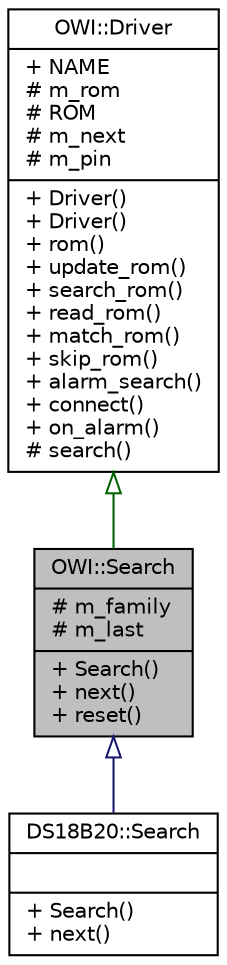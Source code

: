 digraph "OWI::Search"
{
  edge [fontname="Helvetica",fontsize="10",labelfontname="Helvetica",labelfontsize="10"];
  node [fontname="Helvetica",fontsize="10",shape=record];
  Node1 [label="{OWI::Search\n|# m_family\l# m_last\l|+ Search()\l+ next()\l+ reset()\l}",height=0.2,width=0.4,color="black", fillcolor="grey75", style="filled", fontcolor="black"];
  Node2 -> Node1 [dir="back",color="darkgreen",fontsize="10",style="solid",arrowtail="onormal",fontname="Helvetica"];
  Node2 [label="{OWI::Driver\n|+ NAME\l# m_rom\l# ROM\l# m_next\l# m_pin\l|+ Driver()\l+ Driver()\l+ rom()\l+ update_rom()\l+ search_rom()\l+ read_rom()\l+ match_rom()\l+ skip_rom()\l+ alarm_search()\l+ connect()\l+ on_alarm()\l# search()\l}",height=0.2,width=0.4,color="black", fillcolor="white", style="filled",URL="$d8/dd3/classOWI_1_1Driver.html"];
  Node1 -> Node3 [dir="back",color="midnightblue",fontsize="10",style="solid",arrowtail="onormal",fontname="Helvetica"];
  Node3 [label="{DS18B20::Search\n||+ Search()\l+ next()\l}",height=0.2,width=0.4,color="black", fillcolor="white", style="filled",URL="$d7/d3e/classDS18B20_1_1Search.html"];
}
